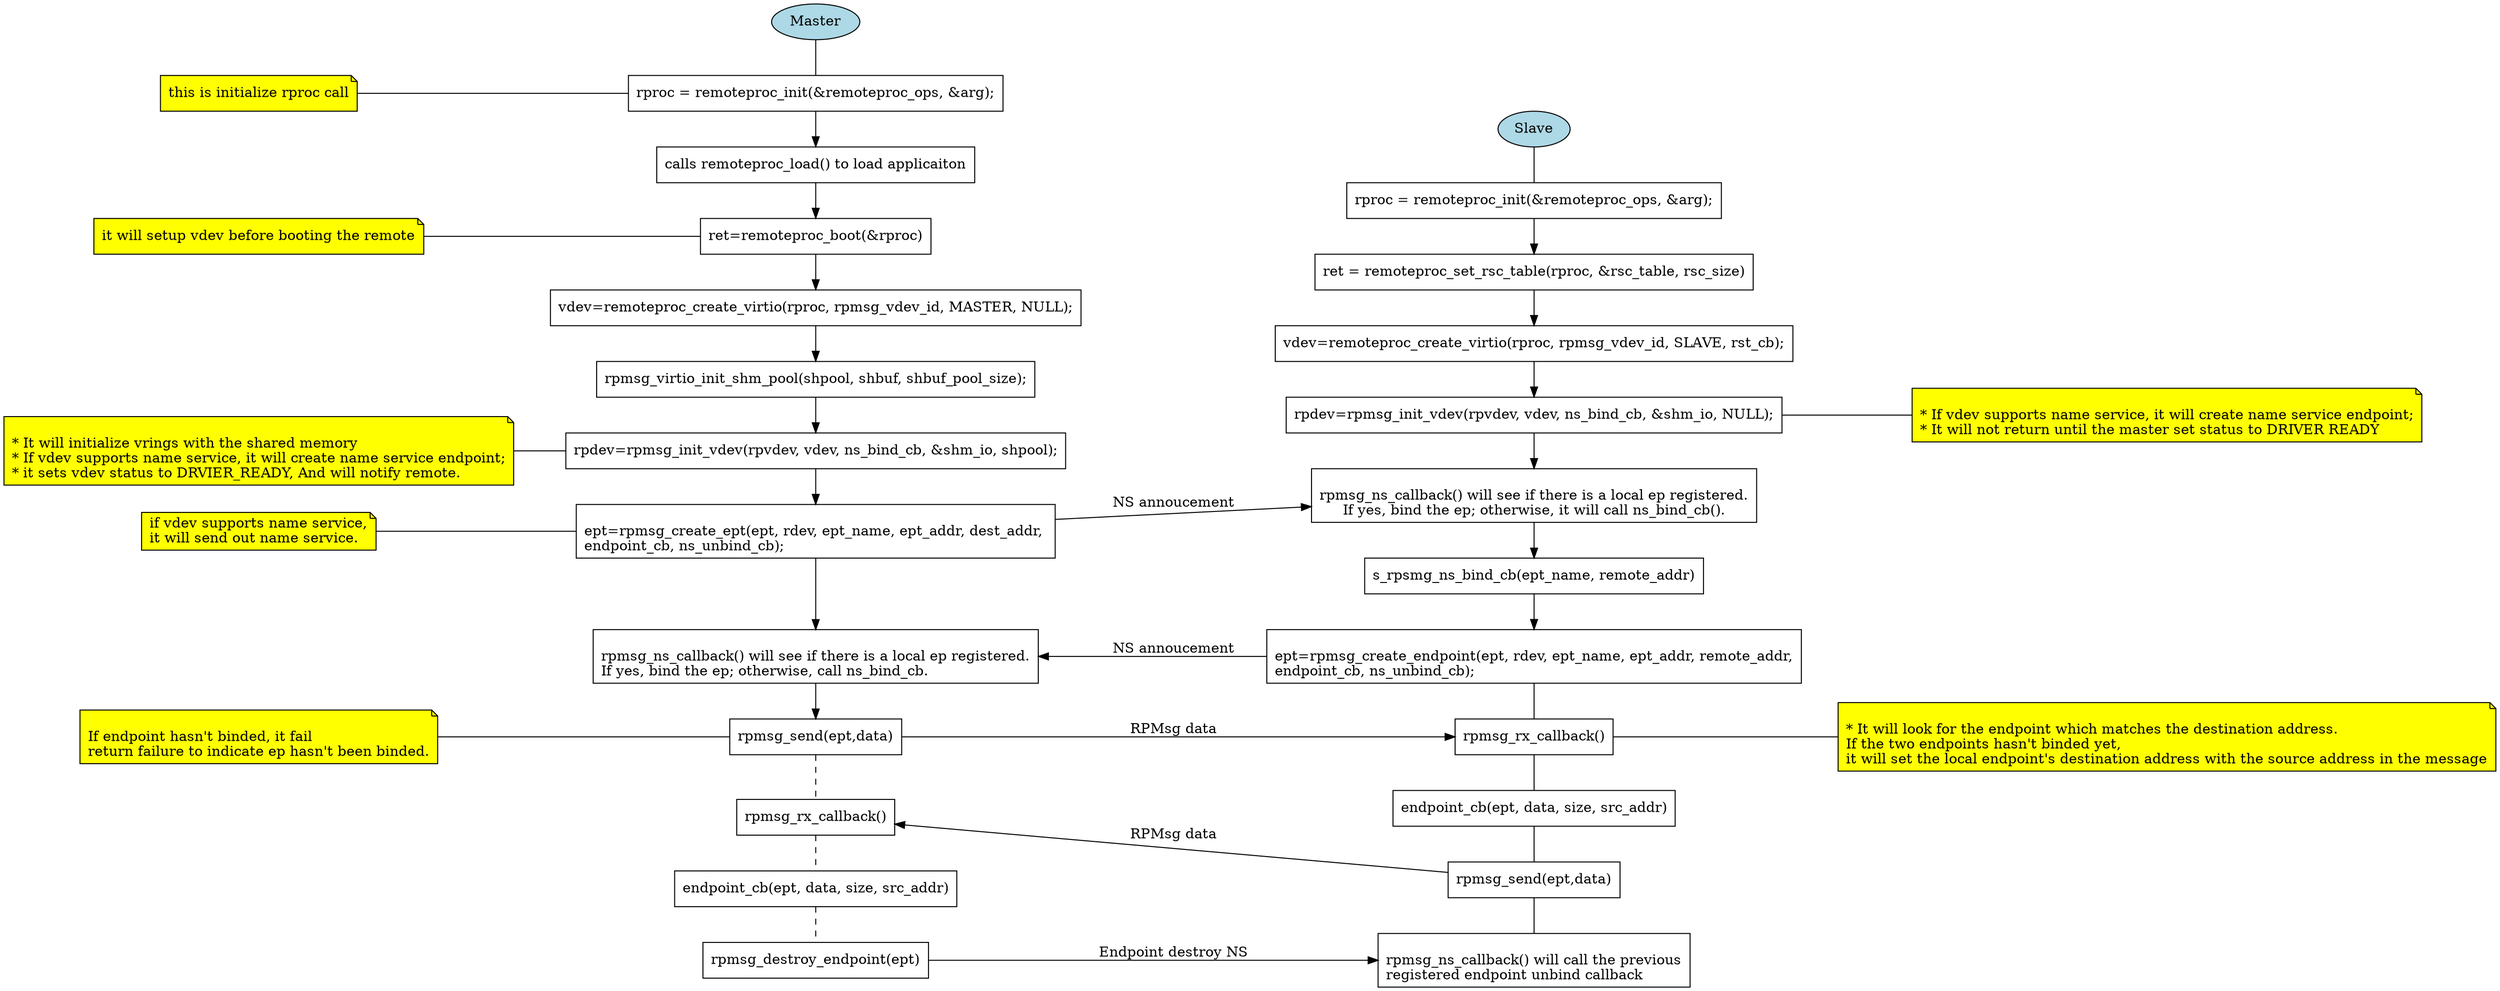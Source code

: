 // RPMsg dynamic endpoint creation

digraph G {
  rankdir="LR";

  subgraph roles {
    node [style="filled", fillcolor="lightblue"];
    master [label="Master"];
    slave [label="Slave"];
  }

  subgraph m_comment_nodes {
    node [group=m_comment, shape="note", style="filled", fillcolor="yellow"];
    rank="same";
    m_remoteproc_init_comment [label="this is initialize rproc call"];
    m_remoteproc_boot_comment [label="it will setup vdev before booting the remote"];
    m_rpmsg_vdev_init_comment [label="\l* It will initialize vrings with the shared memory\l* If vdev supports name service, it will create name service endpoint;\l* it sets vdev status to DRVIER_READY, And will notify remote.\l"];
    m_rpmsg_create_ep_comment [label="\if vdev supports name service,\lit will send out name service.\l"];
    m_rpmsg_send_comment [label="\lIf endpoint hasn't binded, it fail\lreturn failure to indicate ep hasn't been binded.\l"];

  }

  subgraph m_flow_nodes {
    node [shape="box"];
    rank="same";
    m_remoteproc_init [label="rproc = remoteproc_init(&remoteproc_ops, &arg);"]
    m_remoteproc_load [label="calls remoteproc_load() to load applicaiton"];
    m_remoteproc_boot [shape="box", label="ret=remoteproc_boot(&rproc)"];
    m_remoteproc_get_vdev [label="vdev=remoteproc_create_virtio(rproc, rpmsg_vdev_id, MASTER, NULL);"];
    m_rpmsg_shmpool_init[label="rpmsg_virtio_init_shm_pool(shpool, shbuf, shbuf_pool_size);"];
    m_rpmsg_vdev_init [label="rpdev=rpmsg_init_vdev(rpvdev, vdev, ns_bind_cb, &shm_io, shpool);"];
    m_rpmsg_ns_cb [label="\lrpmsg_ns_callback() will see if there is a local ep registered.\lIf yes, bind the ep; otherwise, call ns_bind_cb.\l"];
    m_rpmsg_create_ep [label="\lept=rpmsg_create_ept(ept, rdev, ept_name, ept_addr, dest_addr, \lendpoint_cb, ns_unbind_cb);\l"];
    m_rpmsg_send [label="rpmsg_send(ept,data)"];
    m_rpmsg_rx_cb [label="rpmsg_rx_callback()"];
    m_ep_cb [label="endpoint_cb(ept, data, size, src_addr)"];
    m_rpmsg_destroy_ep [label="rpmsg_destroy_endpoint(ept)"];

    m_remoteproc_init -> m_remoteproc_load -> m_remoteproc_boot -> m_remoteproc_get_vdev ->
    m_rpmsg_shmpool_init -> m_rpmsg_vdev_init -> m_rpmsg_create_ep -> m_rpmsg_ns_cb -> m_rpmsg_send;
    m_rpmsg_send -> m_rpmsg_rx_cb -> m_ep_cb ->
    m_rpmsg_destroy_ep [dir="none", style="dashed"];
  }

  subgraph s_flow_nodes {
    rank="same";
    node [shape="box"];
    s_remoteproc_init [label="rproc = remoteproc_init(&remoteproc_ops, &arg);"];

    s_remoteproc_parse_rsc [label="ret = remoteproc_set_rsc_table(rproc, &rsc_table, rsc_size)"];
    s_remoteproc_get_vdev [label="vdev=remoteproc_create_virtio(rproc, rpmsg_vdev_id, SLAVE, rst_cb);"];
    s_rpmsg_vdev_init [label="rpdev=rpmsg_init_vdev(rpvdev, vdev, ns_bind_cb, &shm_io, NULL);"];
    s_rpmsg_ns_cb [label="\lrpmsg_ns_callback() will see if there is a local ep registered.\lIf yes, bind the ep; otherwise, it will call ns_bind_cb()."];
    s_rpmsg_ns_bind_cb [label="s_rpsmg_ns_bind_cb(ept_name, remote_addr)"];
    s_rpmsg_create_ep [label="\lept=rpmsg_create_endpoint(ept, rdev, ept_name, ept_addr, remote_addr,\lendpoint_cb, ns_unbind_cb);\l"];
    s_rpmsg_send [label="rpmsg_send(ept,data)"];
    s_rpmsg_rx_cb [label="rpmsg_rx_callback()"];
    s_ep_cb [label="endpoint_cb(ept, data, size, src_addr)"];
    s_rpmsg_ns_unbind_cb [label="\lrpmsg_ns_callback() will call the previous\lregistered endpoint unbind callback\l"];

    s_remoteproc_init -> s_remoteproc_parse_rsc -> s_remoteproc_get_vdev ->
    s_rpmsg_vdev_init -> s_rpmsg_ns_cb -> s_rpmsg_ns_bind_cb ->
    s_rpmsg_create_ep;
    s_rpmsg_create_ep-> s_rpmsg_rx_cb -> s_ep_cb -> s_rpmsg_send ->
    s_rpmsg_ns_unbind_cb [dir="none", style="dash"];

  }

  subgraph s_comment_nodes {
    node [group=s_comment, shape="note", style="filled", fillcolor="yellow"];
    rank="same";
    s_rpmsg_vdev_init_comment [label="\l* If vdev supports name service, it will create name service endpoint;\l* It will not return until the master set status to DRIVER READY\l"];
    s_rpmsg_rx_cb_comment [label="\l* It will look for the endpoint which matches the destination address.\lIf the two endpoints hasn't binded yet,\lit will set the local endpoint's destination address with the source address in the message\l"];
  }

  master -> m_remoteproc_init [dir="none"];
  slave -> s_remoteproc_init [dir="none"];
  s_rpmsg_create_ep -> m_rpmsg_ns_cb [label="NS annoucement"];
  m_rpmsg_create_ep -> s_rpmsg_ns_cb [label="NS annoucement"];
  m_rpmsg_send -> s_rpmsg_rx_cb [label="RPMsg data"];
  s_rpmsg_send -> m_rpmsg_rx_cb [label="RPMsg data"];
  m_rpmsg_destroy_ep -> s_rpmsg_ns_unbind_cb [label="Endpoint destroy NS"];

  m_remoteproc_init_comment -> m_remoteproc_init [dir="none"];
  m_remoteproc_boot_comment -> m_remoteproc_boot [dir="none"];
  m_rpmsg_vdev_init_comment -> m_rpmsg_vdev_init [dir="none"];
  m_rpmsg_create_ep_comment -> m_rpmsg_create_ep [dir="none"];
  m_rpmsg_send_comment -> m_rpmsg_send [dir="none"];

  s_rpmsg_vdev_init -> s_rpmsg_vdev_init_comment [dir="none"];
  s_rpmsg_rx_cb -> s_rpmsg_rx_cb_comment [dir="none"];

  {rank=same; master; m_remoteproc_init}
  {rank=same; slave; s_remoteproc_init}

}

